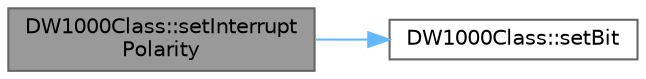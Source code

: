 digraph "DW1000Class::setInterruptPolarity"
{
 // LATEX_PDF_SIZE
  bgcolor="transparent";
  edge [fontname=Helvetica,fontsize=10,labelfontname=Helvetica,labelfontsize=10];
  node [fontname=Helvetica,fontsize=10,shape=box,height=0.2,width=0.4];
  rankdir="LR";
  Node1 [id="Node000001",label="DW1000Class::setInterrupt\lPolarity",height=0.2,width=0.4,color="gray40", fillcolor="grey60", style="filled", fontcolor="black",tooltip=" "];
  Node1 -> Node2 [id="edge2_Node000001_Node000002",color="steelblue1",style="solid",tooltip=" "];
  Node2 [id="Node000002",label="DW1000Class::setBit",height=0.2,width=0.4,color="grey40", fillcolor="white", style="filled",URL="$class_d_w1000_class.html#a14b341e885a725909445c2a28b1efdfa",tooltip=" "];
}

